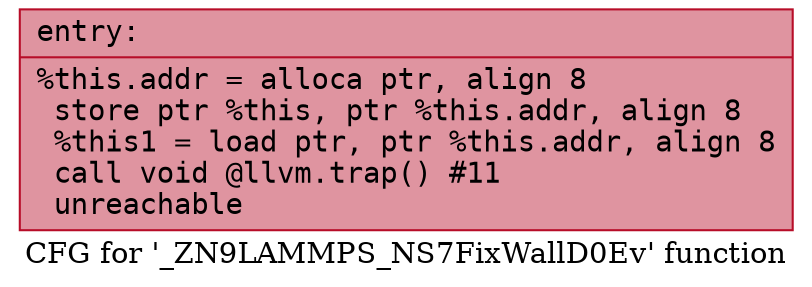 digraph "CFG for '_ZN9LAMMPS_NS7FixWallD0Ev' function" {
	label="CFG for '_ZN9LAMMPS_NS7FixWallD0Ev' function";

	Node0x55fe975c02c0 [shape=record,color="#b70d28ff", style=filled, fillcolor="#b70d2870" fontname="Courier",label="{entry:\l|  %this.addr = alloca ptr, align 8\l  store ptr %this, ptr %this.addr, align 8\l  %this1 = load ptr, ptr %this.addr, align 8\l  call void @llvm.trap() #11\l  unreachable\l}"];
}
